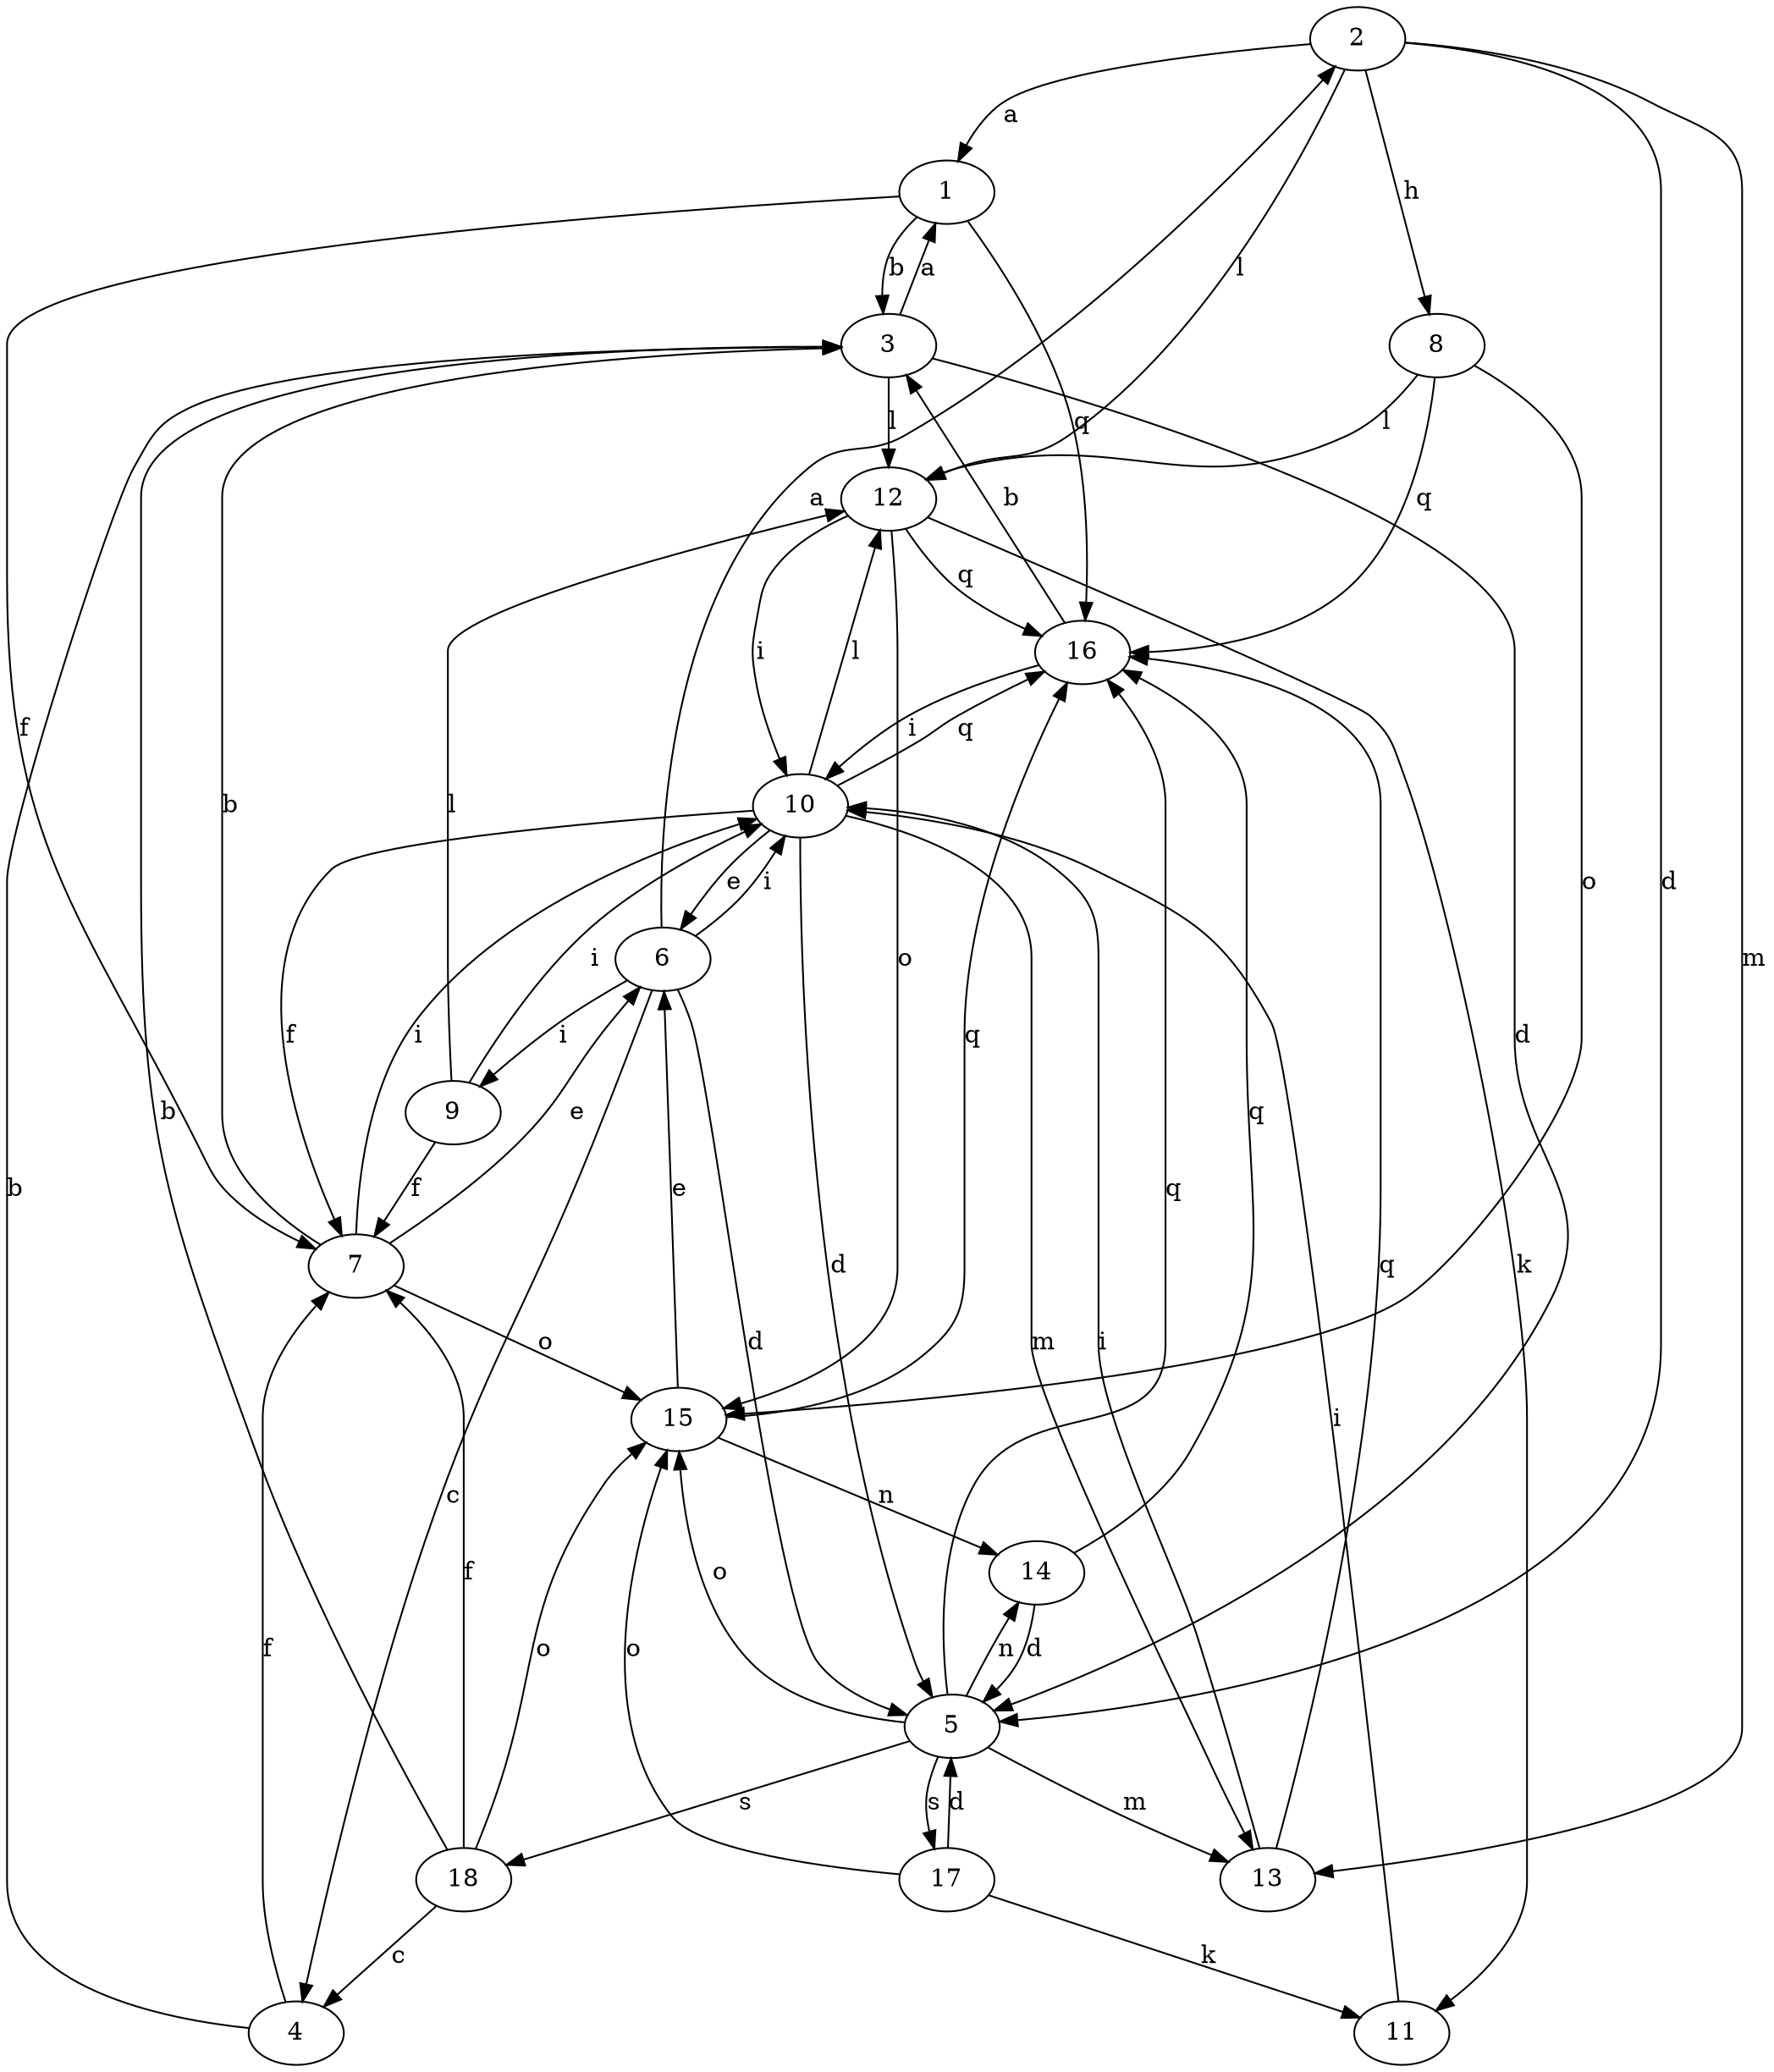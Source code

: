 strict digraph  {
	2 -> 1 [label=a];
	3 -> 1 [label=a];
	6 -> 2 [label=a];
	1 -> 3 [label=b];
	4 -> 3 [label=b];
	7 -> 3 [label=b];
	16 -> 3 [label=b];
	18 -> 3 [label=b];
	6 -> 4 [label=c];
	18 -> 4 [label=c];
	2 -> 5 [label=d];
	3 -> 5 [label=d];
	6 -> 5 [label=d];
	10 -> 5 [label=d];
	14 -> 5 [label=d];
	17 -> 5 [label=d];
	7 -> 6 [label=e];
	10 -> 6 [label=e];
	15 -> 6 [label=e];
	1 -> 7 [label=f];
	4 -> 7 [label=f];
	9 -> 7 [label=f];
	10 -> 7 [label=f];
	18 -> 7 [label=f];
	2 -> 8 [label=h];
	6 -> 9 [label=i];
	6 -> 10 [label=i];
	7 -> 10 [label=i];
	9 -> 10 [label=i];
	11 -> 10 [label=i];
	12 -> 10 [label=i];
	13 -> 10 [label=i];
	16 -> 10 [label=i];
	12 -> 11 [label=k];
	17 -> 11 [label=k];
	2 -> 12 [label=l];
	3 -> 12 [label=l];
	8 -> 12 [label=l];
	9 -> 12 [label=l];
	10 -> 12 [label=l];
	2 -> 13 [label=m];
	5 -> 13 [label=m];
	10 -> 13 [label=m];
	5 -> 14 [label=n];
	15 -> 14 [label=n];
	5 -> 15 [label=o];
	7 -> 15 [label=o];
	8 -> 15 [label=o];
	12 -> 15 [label=o];
	17 -> 15 [label=o];
	18 -> 15 [label=o];
	1 -> 16 [label=q];
	5 -> 16 [label=q];
	8 -> 16 [label=q];
	10 -> 16 [label=q];
	12 -> 16 [label=q];
	13 -> 16 [label=q];
	14 -> 16 [label=q];
	15 -> 16 [label=q];
	5 -> 17 [label=s];
	5 -> 18 [label=s];
}
